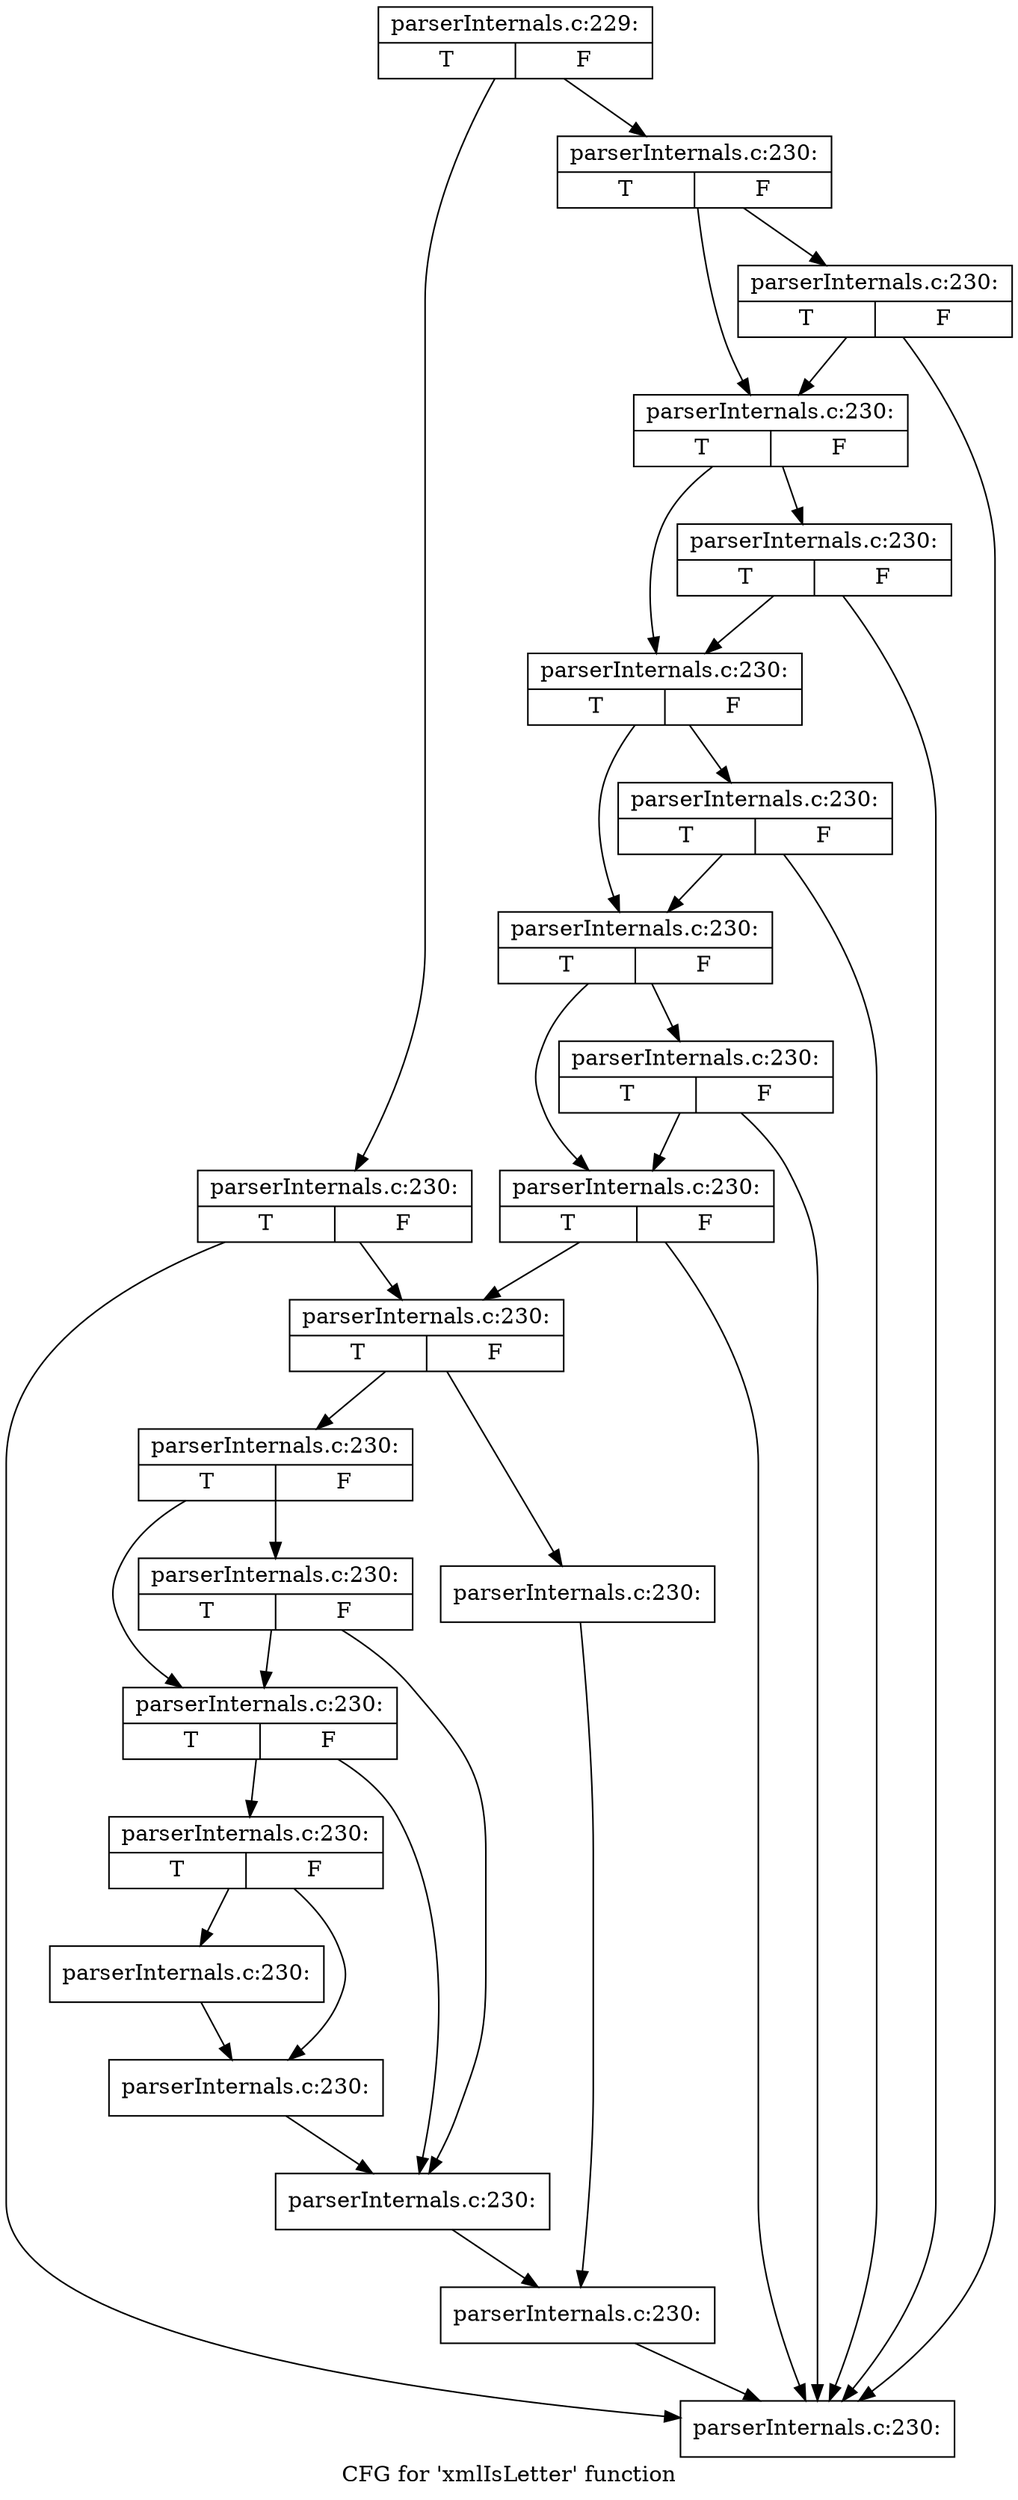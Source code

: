 digraph "CFG for 'xmlIsLetter' function" {
	label="CFG for 'xmlIsLetter' function";

	Node0x5585b3cca850 [shape=record,label="{parserInternals.c:229:|{<s0>T|<s1>F}}"];
	Node0x5585b3cca850 -> Node0x5585b39909b0;
	Node0x5585b3cca850 -> Node0x5585b3990be0;
	Node0x5585b39909b0 [shape=record,label="{parserInternals.c:230:|{<s0>T|<s1>F}}"];
	Node0x5585b39909b0 -> Node0x5585b3cd4490;
	Node0x5585b39909b0 -> Node0x5585b3cd4440;
	Node0x5585b3cd4490 [shape=record,label="{parserInternals.c:230:|{<s0>T|<s1>F}}"];
	Node0x5585b3cd4490 -> Node0x5585b3990800;
	Node0x5585b3cd4490 -> Node0x5585b3cd4440;
	Node0x5585b3cd4440 [shape=record,label="{parserInternals.c:230:|{<s0>T|<s1>F}}"];
	Node0x5585b3cd4440 -> Node0x5585b3cd48a0;
	Node0x5585b3cd4440 -> Node0x5585b3cd43f0;
	Node0x5585b3cd48a0 [shape=record,label="{parserInternals.c:230:|{<s0>T|<s1>F}}"];
	Node0x5585b3cd48a0 -> Node0x5585b3990800;
	Node0x5585b3cd48a0 -> Node0x5585b3cd43f0;
	Node0x5585b3cd43f0 [shape=record,label="{parserInternals.c:230:|{<s0>T|<s1>F}}"];
	Node0x5585b3cd43f0 -> Node0x5585b3cd4c50;
	Node0x5585b3cd43f0 -> Node0x5585b3cd43a0;
	Node0x5585b3cd4c50 [shape=record,label="{parserInternals.c:230:|{<s0>T|<s1>F}}"];
	Node0x5585b3cd4c50 -> Node0x5585b3990800;
	Node0x5585b3cd4c50 -> Node0x5585b3cd43a0;
	Node0x5585b3cd43a0 [shape=record,label="{parserInternals.c:230:|{<s0>T|<s1>F}}"];
	Node0x5585b3cd43a0 -> Node0x5585b3cd5000;
	Node0x5585b3cd43a0 -> Node0x5585b3cd4350;
	Node0x5585b3cd5000 [shape=record,label="{parserInternals.c:230:|{<s0>T|<s1>F}}"];
	Node0x5585b3cd5000 -> Node0x5585b3990800;
	Node0x5585b3cd5000 -> Node0x5585b3cd4350;
	Node0x5585b3cd4350 [shape=record,label="{parserInternals.c:230:|{<s0>T|<s1>F}}"];
	Node0x5585b3cd4350 -> Node0x5585b3990800;
	Node0x5585b3cd4350 -> Node0x5585b39908a0;
	Node0x5585b3990be0 [shape=record,label="{parserInternals.c:230:|{<s0>T|<s1>F}}"];
	Node0x5585b3990be0 -> Node0x5585b3990800;
	Node0x5585b3990be0 -> Node0x5585b39908a0;
	Node0x5585b39908a0 [shape=record,label="{parserInternals.c:230:|{<s0>T|<s1>F}}"];
	Node0x5585b39908a0 -> Node0x5585b3cd5650;
	Node0x5585b39908a0 -> Node0x5585b3cd56d0;
	Node0x5585b3cd5650 [shape=record,label="{parserInternals.c:230:}"];
	Node0x5585b3cd5650 -> Node0x5585b3cd5720;
	Node0x5585b3cd56d0 [shape=record,label="{parserInternals.c:230:|{<s0>T|<s1>F}}"];
	Node0x5585b3cd56d0 -> Node0x5585b3cd7030;
	Node0x5585b3cd56d0 -> Node0x5585b3cd6fe0;
	Node0x5585b3cd7030 [shape=record,label="{parserInternals.c:230:|{<s0>T|<s1>F}}"];
	Node0x5585b3cd7030 -> Node0x5585b3cd6f40;
	Node0x5585b3cd7030 -> Node0x5585b3cd6fe0;
	Node0x5585b3cd6fe0 [shape=record,label="{parserInternals.c:230:|{<s0>T|<s1>F}}"];
	Node0x5585b3cd6fe0 -> Node0x5585b3cd6f40;
	Node0x5585b3cd6fe0 -> Node0x5585b3cd6f90;
	Node0x5585b3cd6f90 [shape=record,label="{parserInternals.c:230:|{<s0>T|<s1>F}}"];
	Node0x5585b3cd6f90 -> Node0x5585b3cd7690;
	Node0x5585b3cd6f90 -> Node0x5585b3cd7640;
	Node0x5585b3cd7690 [shape=record,label="{parserInternals.c:230:}"];
	Node0x5585b3cd7690 -> Node0x5585b3cd7640;
	Node0x5585b3cd7640 [shape=record,label="{parserInternals.c:230:}"];
	Node0x5585b3cd7640 -> Node0x5585b3cd6f40;
	Node0x5585b3cd6f40 [shape=record,label="{parserInternals.c:230:}"];
	Node0x5585b3cd6f40 -> Node0x5585b3cd5720;
	Node0x5585b3cd5720 [shape=record,label="{parserInternals.c:230:}"];
	Node0x5585b3cd5720 -> Node0x5585b3990800;
	Node0x5585b3990800 [shape=record,label="{parserInternals.c:230:}"];
}
